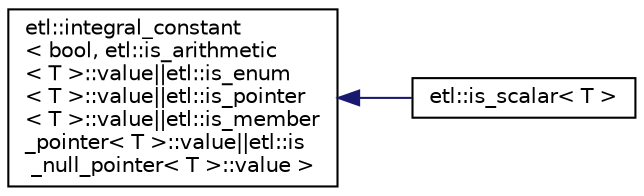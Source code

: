 digraph "Graphical Class Hierarchy"
{
  edge [fontname="Helvetica",fontsize="10",labelfontname="Helvetica",labelfontsize="10"];
  node [fontname="Helvetica",fontsize="10",shape=record];
  rankdir="LR";
  Node0 [label="etl::integral_constant\l\< bool, etl::is_arithmetic\l\< T \>::value\|\|etl::is_enum\l\< T \>::value\|\|etl::is_pointer\l\< T \>::value\|\|etl::is_member\l_pointer\< T \>::value\|\|etl::is\l_null_pointer\< T \>::value \>",height=0.2,width=0.4,color="black", fillcolor="white", style="filled",URL="$structetl_1_1integral__constant.html"];
  Node0 -> Node1 [dir="back",color="midnightblue",fontsize="10",style="solid",fontname="Helvetica"];
  Node1 [label="etl::is_scalar\< T \>",height=0.2,width=0.4,color="black", fillcolor="white", style="filled",URL="$structetl_1_1is__scalar.html"];
}
